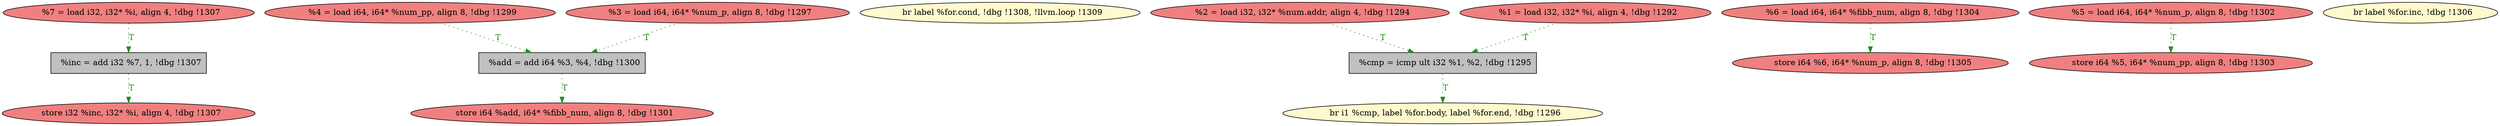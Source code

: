 
digraph G {


node211 [fillcolor=lightcoral,label="  %7 = load i32, i32* %i, align 4, !dbg !1307",shape=ellipse,style=filled ]
node200 [fillcolor=lightcoral,label="  %4 = load i64, i64* %num_pp, align 8, !dbg !1299",shape=ellipse,style=filled ]
node199 [fillcolor=lemonchiffon,label="  br label %for.cond, !dbg !1308, !llvm.loop !1309",shape=ellipse,style=filled ]
node204 [fillcolor=lightcoral,label="  %2 = load i32, i32* %num.addr, align 4, !dbg !1294",shape=ellipse,style=filled ]
node197 [fillcolor=lemonchiffon,label="  br i1 %cmp, label %for.body, label %for.end, !dbg !1296",shape=ellipse,style=filled ]
node206 [fillcolor=grey,label="  %inc = add i32 %7, 1, !dbg !1307",shape=rectangle,style=filled ]
node196 [fillcolor=lightcoral,label="  store i64 %6, i64* %num_p, align 8, !dbg !1305",shape=ellipse,style=filled ]
node210 [fillcolor=lightcoral,label="  store i32 %inc, i32* %i, align 4, !dbg !1307",shape=ellipse,style=filled ]
node201 [fillcolor=lightcoral,label="  store i64 %add, i64* %fibb_num, align 8, !dbg !1301",shape=ellipse,style=filled ]
node202 [fillcolor=lightcoral,label="  %1 = load i32, i32* %i, align 4, !dbg !1292",shape=ellipse,style=filled ]
node207 [fillcolor=lightcoral,label="  store i64 %5, i64* %num_pp, align 8, !dbg !1303",shape=ellipse,style=filled ]
node208 [fillcolor=lightcoral,label="  %6 = load i64, i64* %fibb_num, align 8, !dbg !1304",shape=ellipse,style=filled ]
node198 [fillcolor=grey,label="  %cmp = icmp ult i32 %1, %2, !dbg !1295",shape=rectangle,style=filled ]
node195 [fillcolor=lightcoral,label="  %3 = load i64, i64* %num_p, align 8, !dbg !1297",shape=ellipse,style=filled ]
node203 [fillcolor=lightcoral,label="  %5 = load i64, i64* %num_p, align 8, !dbg !1302",shape=ellipse,style=filled ]
node205 [fillcolor=grey,label="  %add = add i64 %3, %4, !dbg !1300",shape=rectangle,style=filled ]
node209 [fillcolor=lemonchiffon,label="  br label %for.inc, !dbg !1306",shape=ellipse,style=filled ]

node204->node198 [style=dotted,color=forestgreen,label="T",fontcolor=forestgreen ]
node202->node198 [style=dotted,color=forestgreen,label="T",fontcolor=forestgreen ]
node195->node205 [style=dotted,color=forestgreen,label="T",fontcolor=forestgreen ]
node203->node207 [style=dotted,color=forestgreen,label="T",fontcolor=forestgreen ]
node206->node210 [style=dotted,color=forestgreen,label="T",fontcolor=forestgreen ]
node208->node196 [style=dotted,color=forestgreen,label="T",fontcolor=forestgreen ]
node211->node206 [style=dotted,color=forestgreen,label="T",fontcolor=forestgreen ]
node200->node205 [style=dotted,color=forestgreen,label="T",fontcolor=forestgreen ]
node205->node201 [style=dotted,color=forestgreen,label="T",fontcolor=forestgreen ]
node198->node197 [style=dotted,color=forestgreen,label="T",fontcolor=forestgreen ]


}
